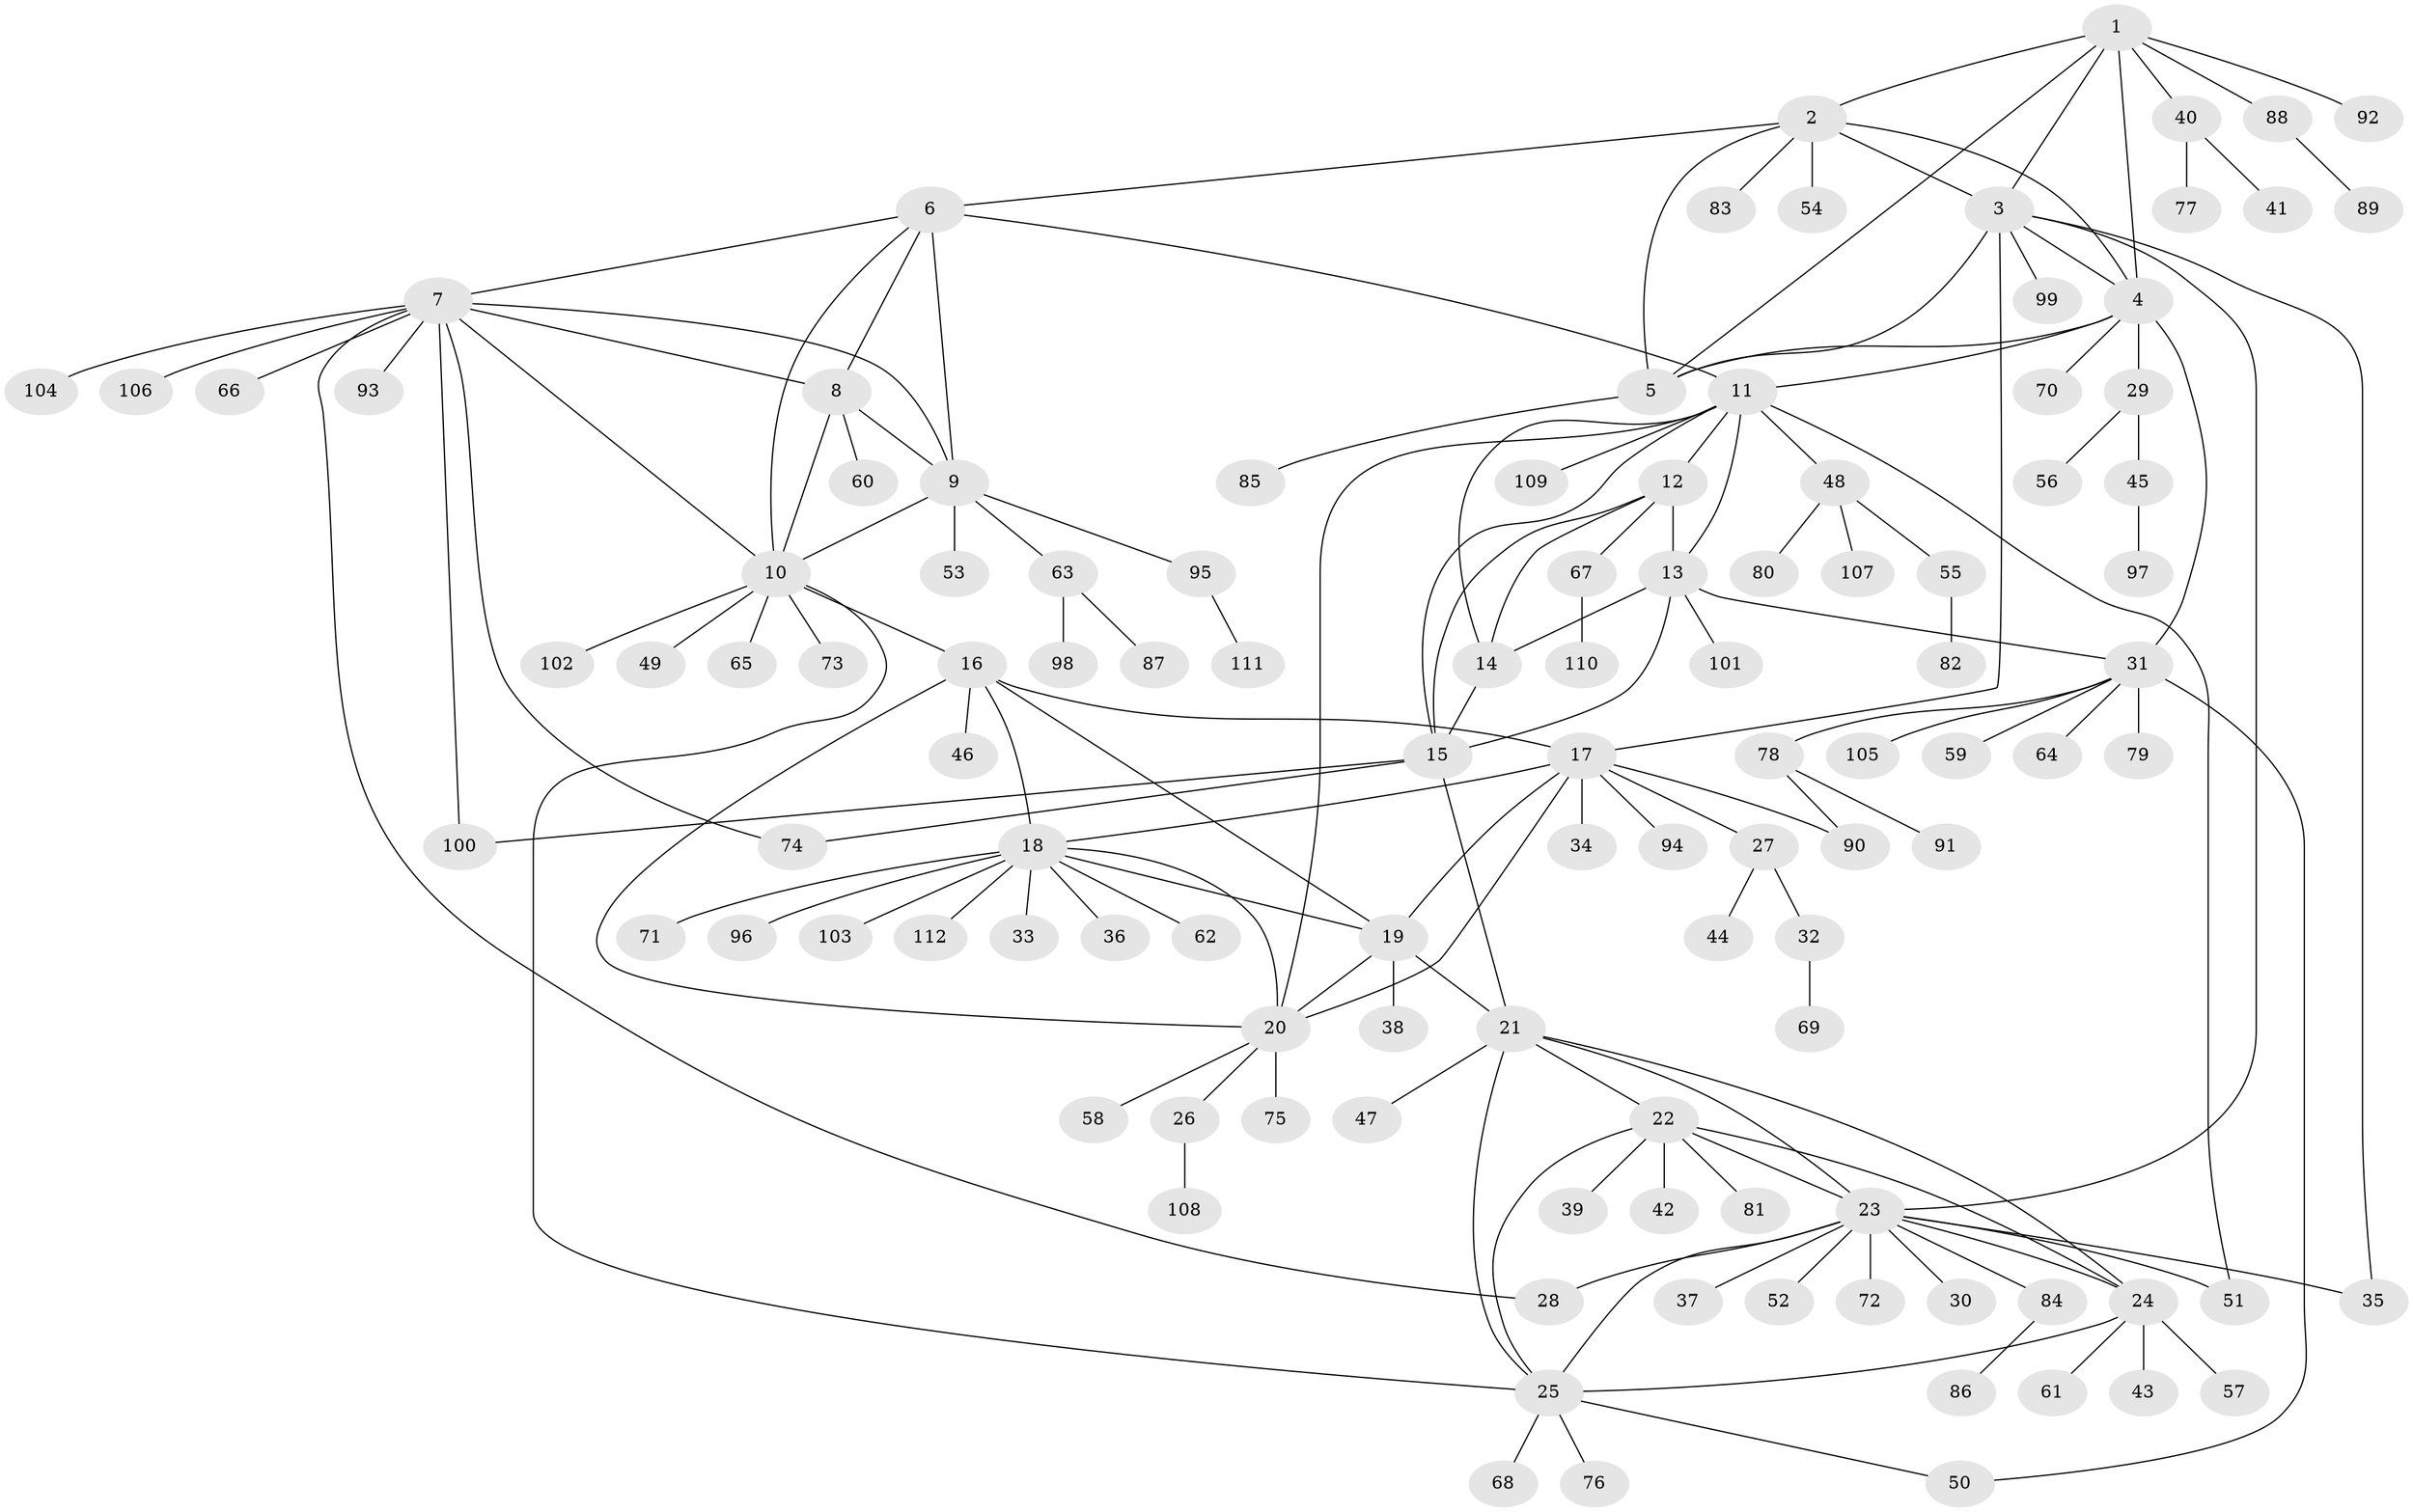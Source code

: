 // coarse degree distribution, {1: 0.4852941176470588, 9: 0.029411764705882353, 8: 0.029411764705882353, 5: 0.058823529411764705, 6: 0.08823529411764706, 4: 0.029411764705882353, 2: 0.17647058823529413, 7: 0.058823529411764705, 11: 0.014705882352941176, 3: 0.029411764705882353}
// Generated by graph-tools (version 1.1) at 2025/37/03/04/25 23:37:47]
// undirected, 112 vertices, 155 edges
graph export_dot {
  node [color=gray90,style=filled];
  1;
  2;
  3;
  4;
  5;
  6;
  7;
  8;
  9;
  10;
  11;
  12;
  13;
  14;
  15;
  16;
  17;
  18;
  19;
  20;
  21;
  22;
  23;
  24;
  25;
  26;
  27;
  28;
  29;
  30;
  31;
  32;
  33;
  34;
  35;
  36;
  37;
  38;
  39;
  40;
  41;
  42;
  43;
  44;
  45;
  46;
  47;
  48;
  49;
  50;
  51;
  52;
  53;
  54;
  55;
  56;
  57;
  58;
  59;
  60;
  61;
  62;
  63;
  64;
  65;
  66;
  67;
  68;
  69;
  70;
  71;
  72;
  73;
  74;
  75;
  76;
  77;
  78;
  79;
  80;
  81;
  82;
  83;
  84;
  85;
  86;
  87;
  88;
  89;
  90;
  91;
  92;
  93;
  94;
  95;
  96;
  97;
  98;
  99;
  100;
  101;
  102;
  103;
  104;
  105;
  106;
  107;
  108;
  109;
  110;
  111;
  112;
  1 -- 2;
  1 -- 3;
  1 -- 4;
  1 -- 5;
  1 -- 40;
  1 -- 88;
  1 -- 92;
  2 -- 3;
  2 -- 4;
  2 -- 5;
  2 -- 6;
  2 -- 54;
  2 -- 83;
  3 -- 4;
  3 -- 5;
  3 -- 17;
  3 -- 23;
  3 -- 35;
  3 -- 99;
  4 -- 5;
  4 -- 11;
  4 -- 29;
  4 -- 31;
  4 -- 70;
  5 -- 85;
  6 -- 7;
  6 -- 8;
  6 -- 9;
  6 -- 10;
  6 -- 11;
  7 -- 8;
  7 -- 9;
  7 -- 10;
  7 -- 28;
  7 -- 66;
  7 -- 74;
  7 -- 93;
  7 -- 100;
  7 -- 104;
  7 -- 106;
  8 -- 9;
  8 -- 10;
  8 -- 60;
  9 -- 10;
  9 -- 53;
  9 -- 63;
  9 -- 95;
  10 -- 16;
  10 -- 25;
  10 -- 49;
  10 -- 65;
  10 -- 73;
  10 -- 102;
  11 -- 12;
  11 -- 13;
  11 -- 14;
  11 -- 15;
  11 -- 20;
  11 -- 48;
  11 -- 51;
  11 -- 109;
  12 -- 13;
  12 -- 14;
  12 -- 15;
  12 -- 67;
  13 -- 14;
  13 -- 15;
  13 -- 31;
  13 -- 101;
  14 -- 15;
  15 -- 21;
  15 -- 74;
  15 -- 100;
  16 -- 17;
  16 -- 18;
  16 -- 19;
  16 -- 20;
  16 -- 46;
  17 -- 18;
  17 -- 19;
  17 -- 20;
  17 -- 27;
  17 -- 34;
  17 -- 90;
  17 -- 94;
  18 -- 19;
  18 -- 20;
  18 -- 33;
  18 -- 36;
  18 -- 62;
  18 -- 71;
  18 -- 96;
  18 -- 103;
  18 -- 112;
  19 -- 20;
  19 -- 21;
  19 -- 38;
  20 -- 26;
  20 -- 58;
  20 -- 75;
  21 -- 22;
  21 -- 23;
  21 -- 24;
  21 -- 25;
  21 -- 47;
  22 -- 23;
  22 -- 24;
  22 -- 25;
  22 -- 39;
  22 -- 42;
  22 -- 81;
  23 -- 24;
  23 -- 25;
  23 -- 28;
  23 -- 30;
  23 -- 35;
  23 -- 37;
  23 -- 51;
  23 -- 52;
  23 -- 72;
  23 -- 84;
  24 -- 25;
  24 -- 43;
  24 -- 57;
  24 -- 61;
  25 -- 50;
  25 -- 68;
  25 -- 76;
  26 -- 108;
  27 -- 32;
  27 -- 44;
  29 -- 45;
  29 -- 56;
  31 -- 50;
  31 -- 59;
  31 -- 64;
  31 -- 78;
  31 -- 79;
  31 -- 105;
  32 -- 69;
  40 -- 41;
  40 -- 77;
  45 -- 97;
  48 -- 55;
  48 -- 80;
  48 -- 107;
  55 -- 82;
  63 -- 87;
  63 -- 98;
  67 -- 110;
  78 -- 90;
  78 -- 91;
  84 -- 86;
  88 -- 89;
  95 -- 111;
}
